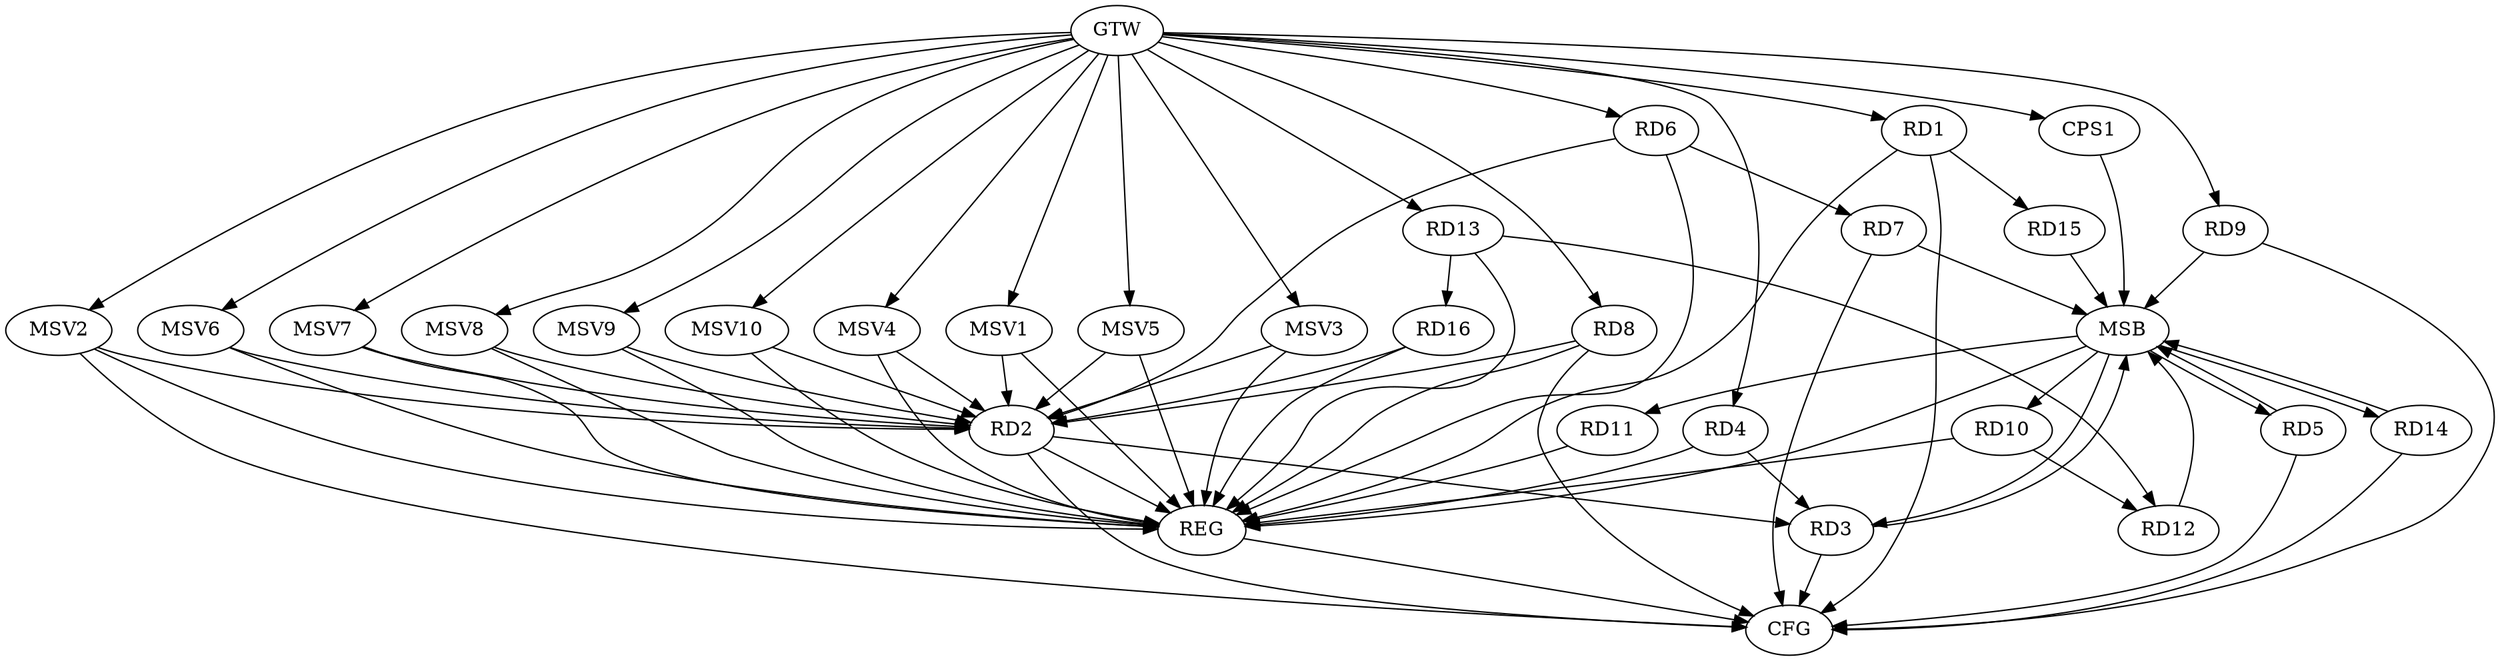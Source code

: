 strict digraph G {
  RD1 [ label="RD1" ];
  RD2 [ label="RD2" ];
  RD3 [ label="RD3" ];
  RD4 [ label="RD4" ];
  RD5 [ label="RD5" ];
  RD6 [ label="RD6" ];
  RD7 [ label="RD7" ];
  RD8 [ label="RD8" ];
  RD9 [ label="RD9" ];
  RD10 [ label="RD10" ];
  RD11 [ label="RD11" ];
  RD12 [ label="RD12" ];
  RD13 [ label="RD13" ];
  RD14 [ label="RD14" ];
  RD15 [ label="RD15" ];
  RD16 [ label="RD16" ];
  CPS1 [ label="CPS1" ];
  GTW [ label="GTW" ];
  REG [ label="REG" ];
  MSB [ label="MSB" ];
  CFG [ label="CFG" ];
  MSV1 [ label="MSV1" ];
  MSV2 [ label="MSV2" ];
  MSV3 [ label="MSV3" ];
  MSV4 [ label="MSV4" ];
  MSV5 [ label="MSV5" ];
  MSV6 [ label="MSV6" ];
  MSV7 [ label="MSV7" ];
  MSV8 [ label="MSV8" ];
  MSV9 [ label="MSV9" ];
  MSV10 [ label="MSV10" ];
  RD1 -> RD15;
  RD2 -> RD3;
  RD6 -> RD2;
  RD8 -> RD2;
  RD16 -> RD2;
  RD4 -> RD3;
  RD6 -> RD7;
  RD10 -> RD12;
  RD13 -> RD12;
  RD13 -> RD16;
  GTW -> RD1;
  GTW -> RD4;
  GTW -> RD6;
  GTW -> RD8;
  GTW -> RD9;
  GTW -> RD13;
  GTW -> CPS1;
  RD1 -> REG;
  RD2 -> REG;
  RD4 -> REG;
  RD6 -> REG;
  RD8 -> REG;
  RD10 -> REG;
  RD11 -> REG;
  RD13 -> REG;
  RD16 -> REG;
  RD3 -> MSB;
  MSB -> REG;
  RD5 -> MSB;
  MSB -> RD14;
  RD7 -> MSB;
  MSB -> RD5;
  RD9 -> MSB;
  MSB -> RD3;
  MSB -> RD10;
  RD12 -> MSB;
  RD14 -> MSB;
  RD15 -> MSB;
  MSB -> RD11;
  CPS1 -> MSB;
  RD14 -> CFG;
  RD8 -> CFG;
  RD3 -> CFG;
  RD1 -> CFG;
  RD5 -> CFG;
  RD2 -> CFG;
  RD9 -> CFG;
  RD7 -> CFG;
  REG -> CFG;
  MSV1 -> RD2;
  GTW -> MSV1;
  MSV1 -> REG;
  MSV2 -> RD2;
  GTW -> MSV2;
  MSV2 -> REG;
  MSV2 -> CFG;
  MSV3 -> RD2;
  GTW -> MSV3;
  MSV3 -> REG;
  MSV4 -> RD2;
  GTW -> MSV4;
  MSV4 -> REG;
  MSV5 -> RD2;
  MSV6 -> RD2;
  GTW -> MSV5;
  MSV5 -> REG;
  GTW -> MSV6;
  MSV6 -> REG;
  MSV7 -> RD2;
  MSV8 -> RD2;
  GTW -> MSV7;
  MSV7 -> REG;
  GTW -> MSV8;
  MSV8 -> REG;
  MSV9 -> RD2;
  MSV10 -> RD2;
  GTW -> MSV9;
  MSV9 -> REG;
  GTW -> MSV10;
  MSV10 -> REG;
}

